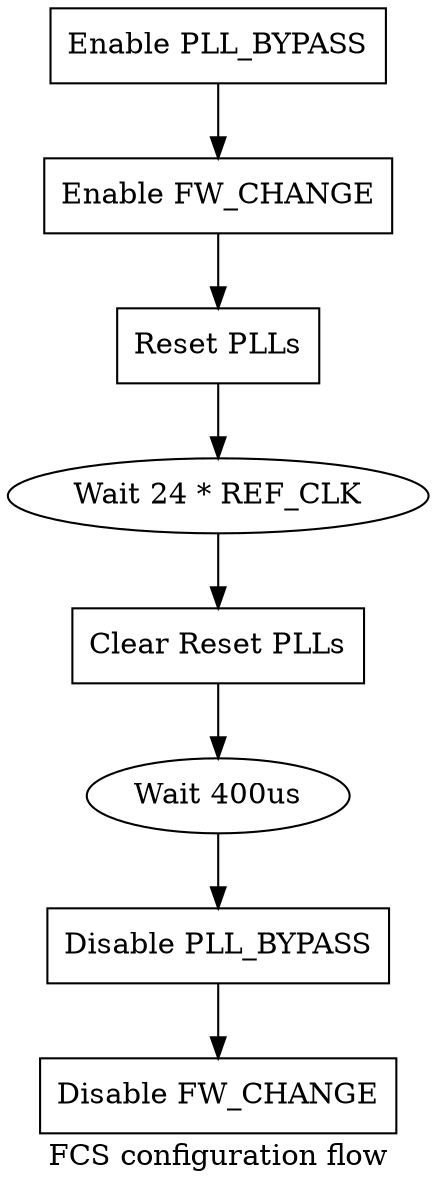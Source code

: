 digraph G {
    a -> b -> c -> d -> e -> f -> g -> h;
    a [shape = box, label = "Enable PLL_BYPASS"]
    b [shape = box, label = "Enable FW_CHANGE"]
    c [shape = box, label = "Reset PLLs"]
    d [shape = ellipse, label = "Wait 24 * REF_CLK"]
    e [shape = box, label = "Clear Reset PLLs"]
    f [shape = ellipse, label = "Wait 400us"]
    g [shape = box, label = "Disable PLL_BYPASS"]
    h [shape = box, label = "Disable FW_CHANGE"]
//    "Enable PLLBYPASS" --> "Enable FWCHANGE" --> "Update PLL ctrl 012"
    label = "FCS configuration flow"
}
